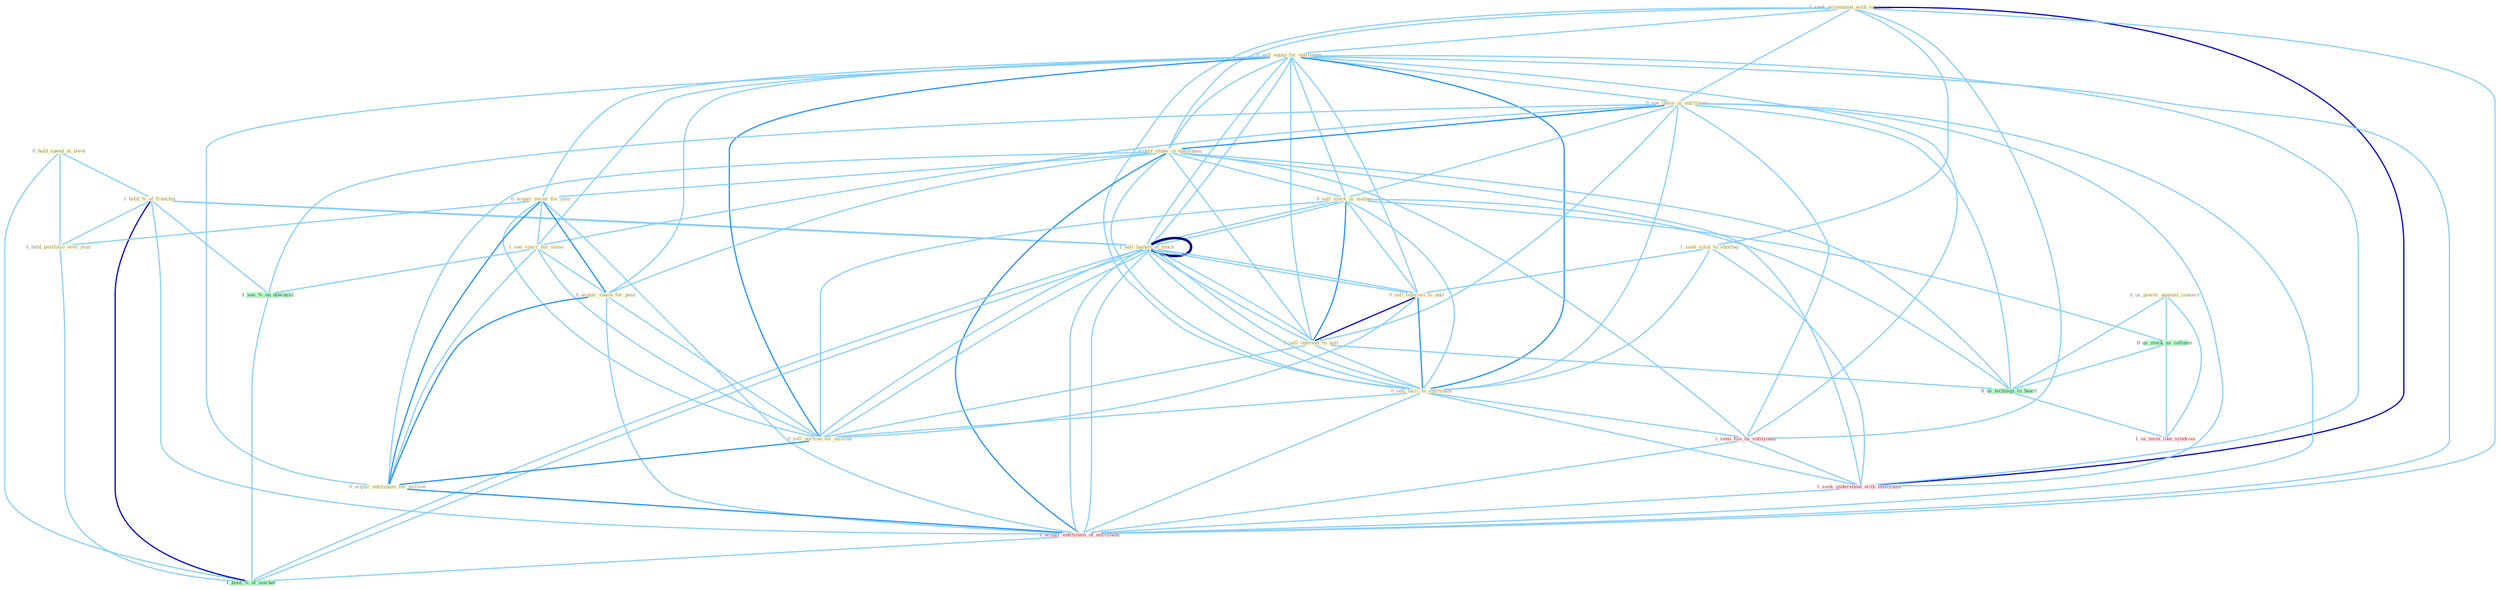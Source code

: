 Graph G{ 
    node
    [shape=polygon,style=filled,width=.5,height=.06,color="#BDFCC9",fixedsize=true,fontsize=4,
    fontcolor="#2f4f4f"];
    {node
    [color="#ffffe0", fontcolor="#8b7d6b"] "1_seek_accommod_with_entitynam " "0_hold_spend_at_level " "1_hold_%_of_franchis " "0_sell_equip_for_entitynam " "1_seek_solut_to_shortag " "0_see_these_in_entitynam " "1_acquir_stake_in_entitynam " "0_acquir_secur_for_year " "0_hold_portfolio_over_year " "0_sell_stock_in_matter " "1_see_sourc_for_some " "1_sell_basket_of_stock " "0_sell_interest_to_unit " "1_sell_interest_in_unit " "1_sell_basket_of_stock " "0_acquir_share_for_penc " "0_us_power_against_conserv " "0_sell_facil_to_entitynam " "0_sell_portion_for_million " "0_acquir_entitynam_for_million "}
{node [color="#fff0f5", fontcolor="#b22222"] "1_seen_file_by_entitynam " "1_seek_understand_with_entitynam " "1_acquir_entitynam_of_entitynam " "1_us_term_like_syndrom "}
edge [color="#B0E2FF"];

	"1_seek_accommod_with_entitynam " -- "0_sell_equip_for_entitynam " [w="1", color="#87cefa" ];
	"1_seek_accommod_with_entitynam " -- "1_seek_solut_to_shortag " [w="1", color="#87cefa" ];
	"1_seek_accommod_with_entitynam " -- "0_see_these_in_entitynam " [w="1", color="#87cefa" ];
	"1_seek_accommod_with_entitynam " -- "1_acquir_stake_in_entitynam " [w="1", color="#87cefa" ];
	"1_seek_accommod_with_entitynam " -- "0_sell_facil_to_entitynam " [w="1", color="#87cefa" ];
	"1_seek_accommod_with_entitynam " -- "1_seen_file_by_entitynam " [w="1", color="#87cefa" ];
	"1_seek_accommod_with_entitynam " -- "1_seek_understand_with_entitynam " [w="3", color="#0000cd" , len=0.6];
	"1_seek_accommod_with_entitynam " -- "1_acquir_entitynam_of_entitynam " [w="1", color="#87cefa" ];
	"0_hold_spend_at_level " -- "1_hold_%_of_franchis " [w="1", color="#87cefa" ];
	"0_hold_spend_at_level " -- "0_hold_portfolio_over_year " [w="1", color="#87cefa" ];
	"0_hold_spend_at_level " -- "1_hold_%_of_market " [w="1", color="#87cefa" ];
	"1_hold_%_of_franchis " -- "0_hold_portfolio_over_year " [w="1", color="#87cefa" ];
	"1_hold_%_of_franchis " -- "1_sell_basket_of_stock " [w="1", color="#87cefa" ];
	"1_hold_%_of_franchis " -- "1_sell_basket_of_stock " [w="1", color="#87cefa" ];
	"1_hold_%_of_franchis " -- "1_acquir_entitynam_of_entitynam " [w="1", color="#87cefa" ];
	"1_hold_%_of_franchis " -- "1_see_%_on_downsid " [w="1", color="#87cefa" ];
	"1_hold_%_of_franchis " -- "1_hold_%_of_market " [w="3", color="#0000cd" , len=0.6];
	"0_sell_equip_for_entitynam " -- "0_see_these_in_entitynam " [w="1", color="#87cefa" ];
	"0_sell_equip_for_entitynam " -- "1_acquir_stake_in_entitynam " [w="1", color="#87cefa" ];
	"0_sell_equip_for_entitynam " -- "0_acquir_secur_for_year " [w="1", color="#87cefa" ];
	"0_sell_equip_for_entitynam " -- "0_sell_stock_in_matter " [w="1", color="#87cefa" ];
	"0_sell_equip_for_entitynam " -- "1_see_sourc_for_some " [w="1", color="#87cefa" ];
	"0_sell_equip_for_entitynam " -- "1_sell_basket_of_stock " [w="1", color="#87cefa" ];
	"0_sell_equip_for_entitynam " -- "0_sell_interest_to_unit " [w="1", color="#87cefa" ];
	"0_sell_equip_for_entitynam " -- "1_sell_interest_in_unit " [w="1", color="#87cefa" ];
	"0_sell_equip_for_entitynam " -- "1_sell_basket_of_stock " [w="1", color="#87cefa" ];
	"0_sell_equip_for_entitynam " -- "0_acquir_share_for_penc " [w="1", color="#87cefa" ];
	"0_sell_equip_for_entitynam " -- "0_sell_facil_to_entitynam " [w="2", color="#1e90ff" , len=0.8];
	"0_sell_equip_for_entitynam " -- "0_sell_portion_for_million " [w="2", color="#1e90ff" , len=0.8];
	"0_sell_equip_for_entitynam " -- "0_acquir_entitynam_for_million " [w="1", color="#87cefa" ];
	"0_sell_equip_for_entitynam " -- "1_seen_file_by_entitynam " [w="1", color="#87cefa" ];
	"0_sell_equip_for_entitynam " -- "1_seek_understand_with_entitynam " [w="1", color="#87cefa" ];
	"0_sell_equip_for_entitynam " -- "1_acquir_entitynam_of_entitynam " [w="1", color="#87cefa" ];
	"1_seek_solut_to_shortag " -- "0_sell_interest_to_unit " [w="1", color="#87cefa" ];
	"1_seek_solut_to_shortag " -- "0_sell_facil_to_entitynam " [w="1", color="#87cefa" ];
	"1_seek_solut_to_shortag " -- "1_seek_understand_with_entitynam " [w="1", color="#87cefa" ];
	"0_see_these_in_entitynam " -- "1_acquir_stake_in_entitynam " [w="2", color="#1e90ff" , len=0.8];
	"0_see_these_in_entitynam " -- "0_sell_stock_in_matter " [w="1", color="#87cefa" ];
	"0_see_these_in_entitynam " -- "1_see_sourc_for_some " [w="1", color="#87cefa" ];
	"0_see_these_in_entitynam " -- "1_sell_interest_in_unit " [w="1", color="#87cefa" ];
	"0_see_these_in_entitynam " -- "0_sell_facil_to_entitynam " [w="1", color="#87cefa" ];
	"0_see_these_in_entitynam " -- "1_seen_file_by_entitynam " [w="1", color="#87cefa" ];
	"0_see_these_in_entitynam " -- "1_seek_understand_with_entitynam " [w="1", color="#87cefa" ];
	"0_see_these_in_entitynam " -- "1_acquir_entitynam_of_entitynam " [w="1", color="#87cefa" ];
	"0_see_these_in_entitynam " -- "0_us_techniqu_in_heart " [w="1", color="#87cefa" ];
	"0_see_these_in_entitynam " -- "1_see_%_on_downsid " [w="1", color="#87cefa" ];
	"1_acquir_stake_in_entitynam " -- "0_acquir_secur_for_year " [w="1", color="#87cefa" ];
	"1_acquir_stake_in_entitynam " -- "0_sell_stock_in_matter " [w="1", color="#87cefa" ];
	"1_acquir_stake_in_entitynam " -- "1_sell_interest_in_unit " [w="1", color="#87cefa" ];
	"1_acquir_stake_in_entitynam " -- "0_acquir_share_for_penc " [w="1", color="#87cefa" ];
	"1_acquir_stake_in_entitynam " -- "0_sell_facil_to_entitynam " [w="1", color="#87cefa" ];
	"1_acquir_stake_in_entitynam " -- "0_acquir_entitynam_for_million " [w="1", color="#87cefa" ];
	"1_acquir_stake_in_entitynam " -- "1_seen_file_by_entitynam " [w="1", color="#87cefa" ];
	"1_acquir_stake_in_entitynam " -- "1_seek_understand_with_entitynam " [w="1", color="#87cefa" ];
	"1_acquir_stake_in_entitynam " -- "1_acquir_entitynam_of_entitynam " [w="2", color="#1e90ff" , len=0.8];
	"1_acquir_stake_in_entitynam " -- "0_us_techniqu_in_heart " [w="1", color="#87cefa" ];
	"0_acquir_secur_for_year " -- "0_hold_portfolio_over_year " [w="1", color="#87cefa" ];
	"0_acquir_secur_for_year " -- "1_see_sourc_for_some " [w="1", color="#87cefa" ];
	"0_acquir_secur_for_year " -- "0_acquir_share_for_penc " [w="2", color="#1e90ff" , len=0.8];
	"0_acquir_secur_for_year " -- "0_sell_portion_for_million " [w="1", color="#87cefa" ];
	"0_acquir_secur_for_year " -- "0_acquir_entitynam_for_million " [w="2", color="#1e90ff" , len=0.8];
	"0_acquir_secur_for_year " -- "1_acquir_entitynam_of_entitynam " [w="1", color="#87cefa" ];
	"0_hold_portfolio_over_year " -- "1_hold_%_of_market " [w="1", color="#87cefa" ];
	"0_sell_stock_in_matter " -- "1_sell_basket_of_stock " [w="1", color="#87cefa" ];
	"0_sell_stock_in_matter " -- "0_sell_interest_to_unit " [w="1", color="#87cefa" ];
	"0_sell_stock_in_matter " -- "1_sell_interest_in_unit " [w="2", color="#1e90ff" , len=0.8];
	"0_sell_stock_in_matter " -- "1_sell_basket_of_stock " [w="1", color="#87cefa" ];
	"0_sell_stock_in_matter " -- "0_sell_facil_to_entitynam " [w="1", color="#87cefa" ];
	"0_sell_stock_in_matter " -- "0_sell_portion_for_million " [w="1", color="#87cefa" ];
	"0_sell_stock_in_matter " -- "0_us_stock_as_collater " [w="1", color="#87cefa" ];
	"0_sell_stock_in_matter " -- "0_us_techniqu_in_heart " [w="1", color="#87cefa" ];
	"1_see_sourc_for_some " -- "0_acquir_share_for_penc " [w="1", color="#87cefa" ];
	"1_see_sourc_for_some " -- "0_sell_portion_for_million " [w="1", color="#87cefa" ];
	"1_see_sourc_for_some " -- "0_acquir_entitynam_for_million " [w="1", color="#87cefa" ];
	"1_see_sourc_for_some " -- "1_see_%_on_downsid " [w="1", color="#87cefa" ];
	"1_sell_basket_of_stock " -- "0_sell_interest_to_unit " [w="1", color="#87cefa" ];
	"1_sell_basket_of_stock " -- "1_sell_interest_in_unit " [w="1", color="#87cefa" ];
	"1_sell_basket_of_stock " -- "1_sell_basket_of_stock " [w="4", style=bold, color="#000080", len=0.4];
	"1_sell_basket_of_stock " -- "0_sell_facil_to_entitynam " [w="1", color="#87cefa" ];
	"1_sell_basket_of_stock " -- "0_sell_portion_for_million " [w="1", color="#87cefa" ];
	"1_sell_basket_of_stock " -- "1_acquir_entitynam_of_entitynam " [w="1", color="#87cefa" ];
	"1_sell_basket_of_stock " -- "1_hold_%_of_market " [w="1", color="#87cefa" ];
	"0_sell_interest_to_unit " -- "1_sell_interest_in_unit " [w="3", color="#0000cd" , len=0.6];
	"0_sell_interest_to_unit " -- "1_sell_basket_of_stock " [w="1", color="#87cefa" ];
	"0_sell_interest_to_unit " -- "0_sell_facil_to_entitynam " [w="2", color="#1e90ff" , len=0.8];
	"0_sell_interest_to_unit " -- "0_sell_portion_for_million " [w="1", color="#87cefa" ];
	"1_sell_interest_in_unit " -- "1_sell_basket_of_stock " [w="1", color="#87cefa" ];
	"1_sell_interest_in_unit " -- "0_sell_facil_to_entitynam " [w="1", color="#87cefa" ];
	"1_sell_interest_in_unit " -- "0_sell_portion_for_million " [w="1", color="#87cefa" ];
	"1_sell_interest_in_unit " -- "0_us_techniqu_in_heart " [w="1", color="#87cefa" ];
	"1_sell_basket_of_stock " -- "0_sell_facil_to_entitynam " [w="1", color="#87cefa" ];
	"1_sell_basket_of_stock " -- "0_sell_portion_for_million " [w="1", color="#87cefa" ];
	"1_sell_basket_of_stock " -- "1_acquir_entitynam_of_entitynam " [w="1", color="#87cefa" ];
	"1_sell_basket_of_stock " -- "1_hold_%_of_market " [w="1", color="#87cefa" ];
	"0_acquir_share_for_penc " -- "0_sell_portion_for_million " [w="1", color="#87cefa" ];
	"0_acquir_share_for_penc " -- "0_acquir_entitynam_for_million " [w="2", color="#1e90ff" , len=0.8];
	"0_acquir_share_for_penc " -- "1_acquir_entitynam_of_entitynam " [w="1", color="#87cefa" ];
	"0_us_power_against_conserv " -- "0_us_stock_as_collater " [w="1", color="#87cefa" ];
	"0_us_power_against_conserv " -- "0_us_techniqu_in_heart " [w="1", color="#87cefa" ];
	"0_us_power_against_conserv " -- "1_us_term_like_syndrom " [w="1", color="#87cefa" ];
	"0_sell_facil_to_entitynam " -- "0_sell_portion_for_million " [w="1", color="#87cefa" ];
	"0_sell_facil_to_entitynam " -- "1_seen_file_by_entitynam " [w="1", color="#87cefa" ];
	"0_sell_facil_to_entitynam " -- "1_seek_understand_with_entitynam " [w="1", color="#87cefa" ];
	"0_sell_facil_to_entitynam " -- "1_acquir_entitynam_of_entitynam " [w="1", color="#87cefa" ];
	"0_sell_portion_for_million " -- "0_acquir_entitynam_for_million " [w="2", color="#1e90ff" , len=0.8];
	"0_acquir_entitynam_for_million " -- "1_acquir_entitynam_of_entitynam " [w="2", color="#1e90ff" , len=0.8];
	"1_seen_file_by_entitynam " -- "1_seek_understand_with_entitynam " [w="1", color="#87cefa" ];
	"1_seen_file_by_entitynam " -- "1_acquir_entitynam_of_entitynam " [w="1", color="#87cefa" ];
	"0_us_stock_as_collater " -- "0_us_techniqu_in_heart " [w="1", color="#87cefa" ];
	"0_us_stock_as_collater " -- "1_us_term_like_syndrom " [w="1", color="#87cefa" ];
	"1_seek_understand_with_entitynam " -- "1_acquir_entitynam_of_entitynam " [w="1", color="#87cefa" ];
	"1_acquir_entitynam_of_entitynam " -- "1_hold_%_of_market " [w="1", color="#87cefa" ];
	"0_us_techniqu_in_heart " -- "1_us_term_like_syndrom " [w="1", color="#87cefa" ];
	"1_see_%_on_downsid " -- "1_hold_%_of_market " [w="1", color="#87cefa" ];
}